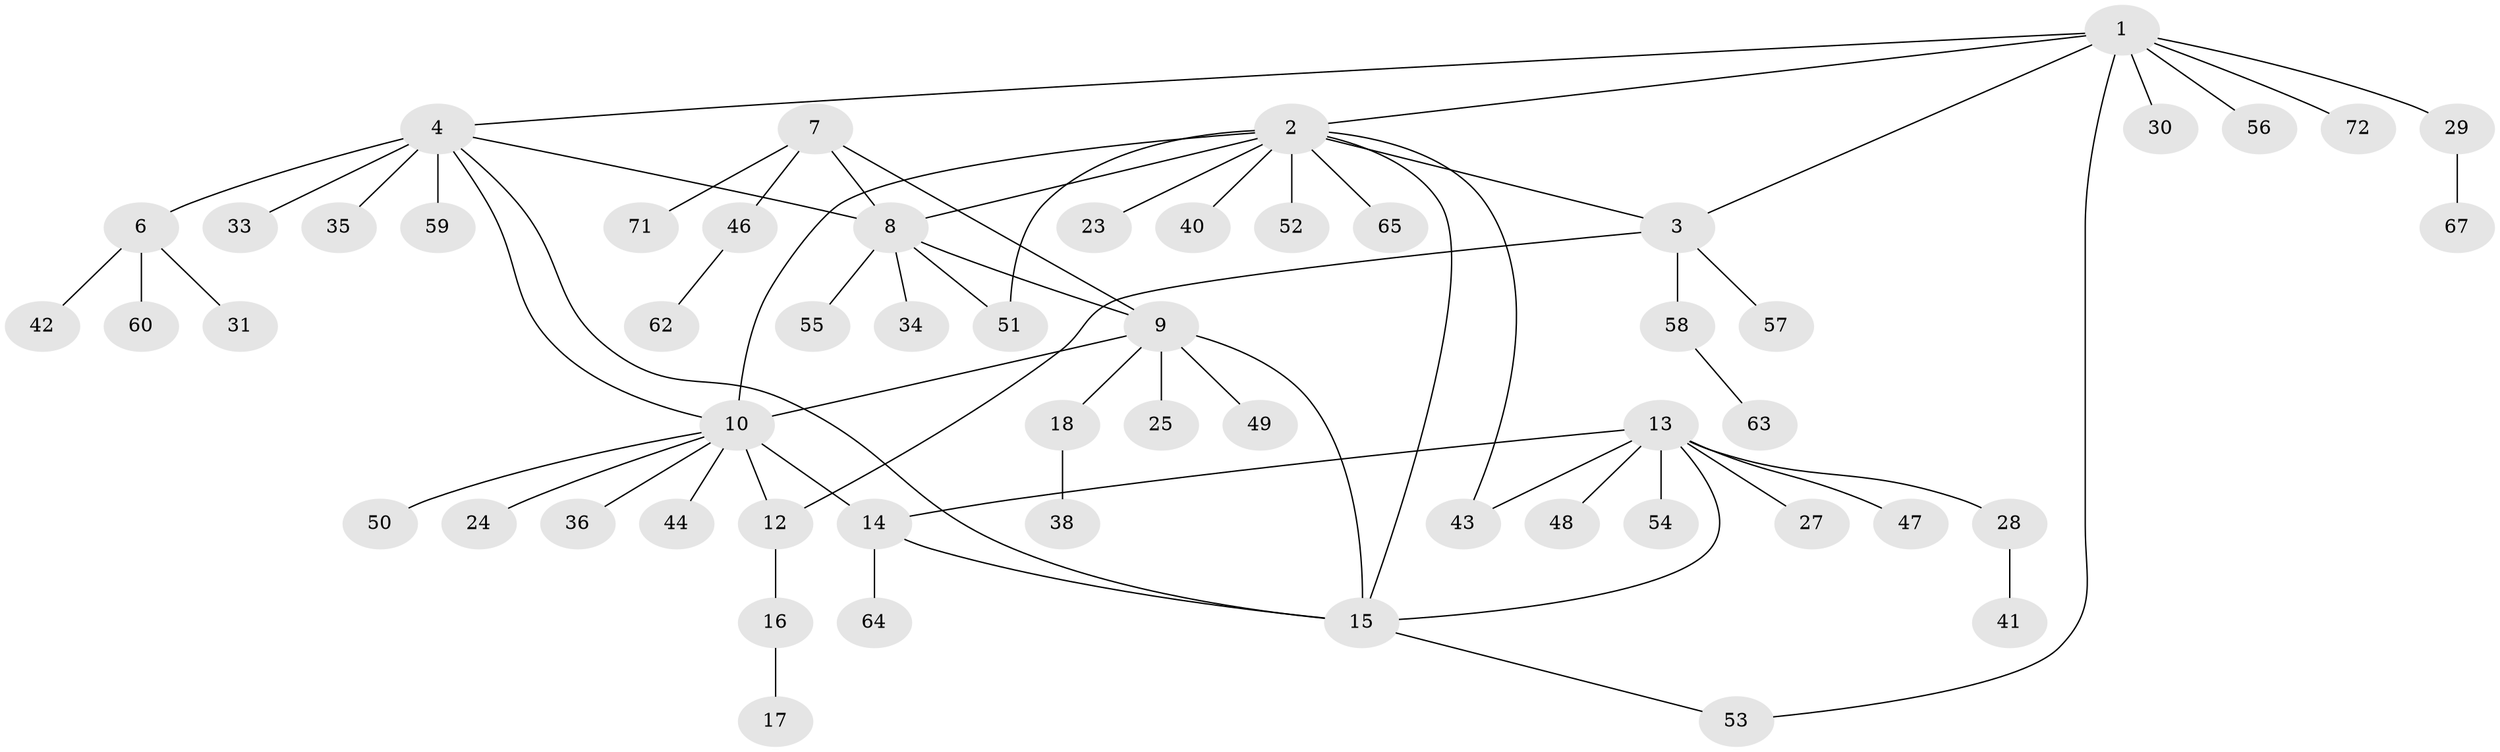 // original degree distribution, {9: 0.013888888888888888, 8: 0.041666666666666664, 5: 0.09722222222222222, 6: 0.041666666666666664, 7: 0.027777777777777776, 3: 0.041666666666666664, 1: 0.5694444444444444, 2: 0.16666666666666666}
// Generated by graph-tools (version 1.1) at 2025/42/03/06/25 10:42:10]
// undirected, 56 vertices, 68 edges
graph export_dot {
graph [start="1"]
  node [color=gray90,style=filled];
  1 [super="+68"];
  2 [super="+21"];
  3;
  4 [super="+5"];
  6 [super="+70"];
  7 [super="+20"];
  8 [super="+26"];
  9 [super="+45"];
  10 [super="+11"];
  12 [super="+37"];
  13 [super="+22"];
  14 [super="+39"];
  15;
  16 [super="+19"];
  17;
  18;
  23;
  24;
  25;
  27;
  28;
  29 [super="+32"];
  30;
  31;
  33;
  34 [super="+69"];
  35;
  36;
  38;
  40;
  41;
  42;
  43;
  44;
  46;
  47;
  48;
  49;
  50;
  51;
  52;
  53;
  54;
  55;
  56 [super="+66"];
  57;
  58;
  59;
  60 [super="+61"];
  62;
  63;
  64;
  65;
  67;
  71;
  72;
  1 -- 2;
  1 -- 3;
  1 -- 4;
  1 -- 29;
  1 -- 30;
  1 -- 53;
  1 -- 56;
  1 -- 72;
  2 -- 3;
  2 -- 8;
  2 -- 15;
  2 -- 43;
  2 -- 51;
  2 -- 65;
  2 -- 52;
  2 -- 23;
  2 -- 40;
  2 -- 10;
  3 -- 12;
  3 -- 57;
  3 -- 58;
  4 -- 6 [weight=2];
  4 -- 59;
  4 -- 33;
  4 -- 35;
  4 -- 8;
  4 -- 15;
  4 -- 10;
  6 -- 31;
  6 -- 42;
  6 -- 60;
  7 -- 8;
  7 -- 9;
  7 -- 46;
  7 -- 71;
  8 -- 9;
  8 -- 34;
  8 -- 51;
  8 -- 55;
  9 -- 10;
  9 -- 15;
  9 -- 18;
  9 -- 25;
  9 -- 49;
  10 -- 12 [weight=2];
  10 -- 44;
  10 -- 14 [weight=2];
  10 -- 36;
  10 -- 50;
  10 -- 24;
  12 -- 16;
  13 -- 14;
  13 -- 15;
  13 -- 27;
  13 -- 28;
  13 -- 43;
  13 -- 54;
  13 -- 48;
  13 -- 47;
  14 -- 15;
  14 -- 64;
  15 -- 53;
  16 -- 17;
  18 -- 38;
  28 -- 41;
  29 -- 67;
  46 -- 62;
  58 -- 63;
}

